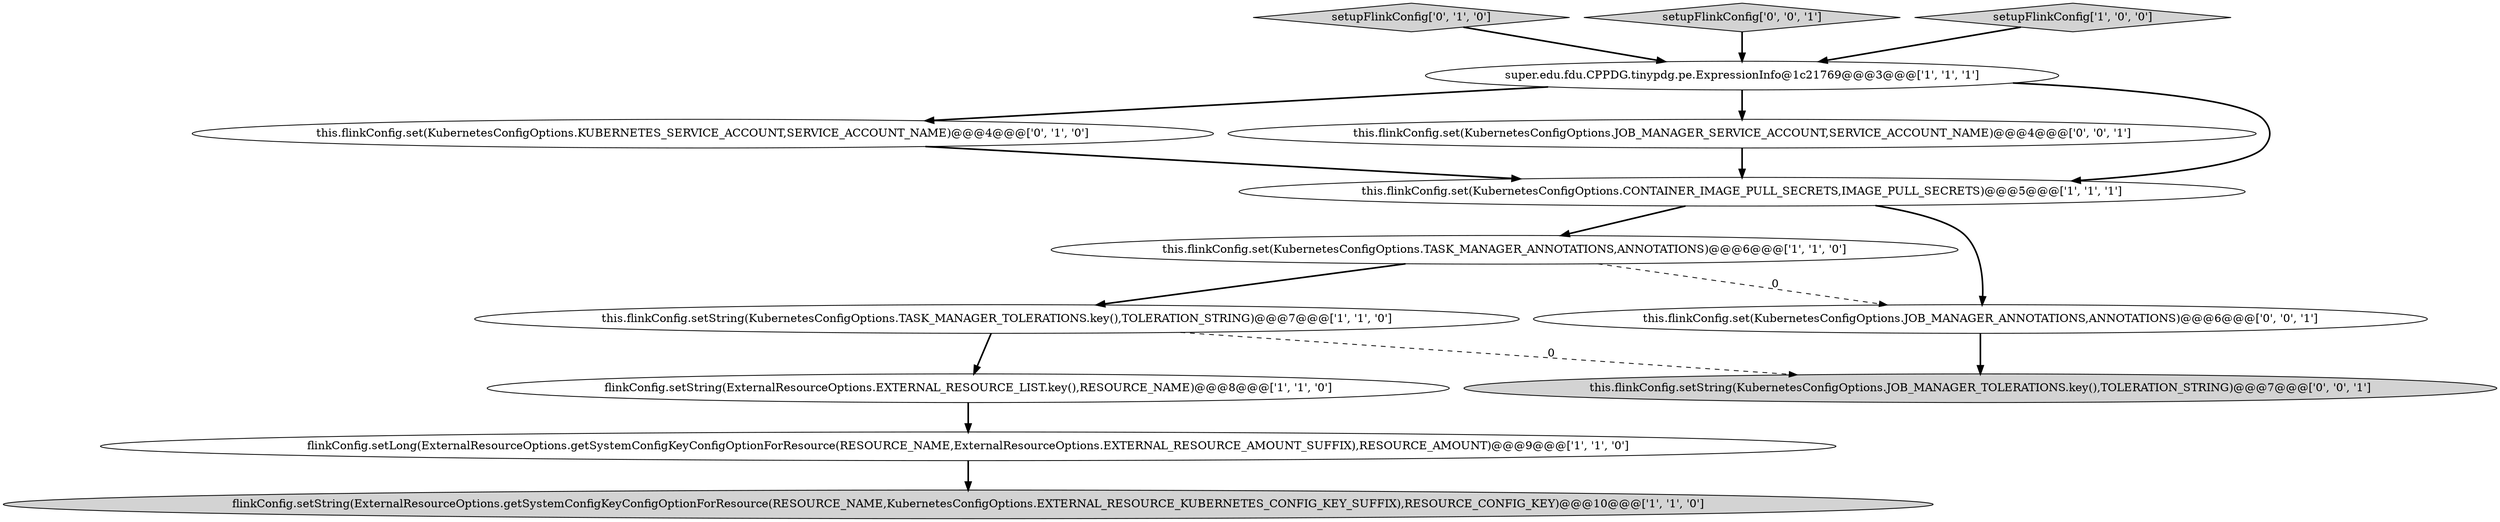 digraph {
7 [style = filled, label = "flinkConfig.setString(ExternalResourceOptions.getSystemConfigKeyConfigOptionForResource(RESOURCE_NAME,KubernetesConfigOptions.EXTERNAL_RESOURCE_KUBERNETES_CONFIG_KEY_SUFFIX),RESOURCE_CONFIG_KEY)@@@10@@@['1', '1', '0']", fillcolor = lightgray, shape = ellipse image = "AAA0AAABBB1BBB"];
9 [style = filled, label = "this.flinkConfig.set(KubernetesConfigOptions.KUBERNETES_SERVICE_ACCOUNT,SERVICE_ACCOUNT_NAME)@@@4@@@['0', '1', '0']", fillcolor = white, shape = ellipse image = "AAA1AAABBB2BBB"];
13 [style = filled, label = "this.flinkConfig.set(KubernetesConfigOptions.JOB_MANAGER_SERVICE_ACCOUNT,SERVICE_ACCOUNT_NAME)@@@4@@@['0', '0', '1']", fillcolor = white, shape = ellipse image = "AAA0AAABBB3BBB"];
5 [style = filled, label = "this.flinkConfig.set(KubernetesConfigOptions.CONTAINER_IMAGE_PULL_SECRETS,IMAGE_PULL_SECRETS)@@@5@@@['1', '1', '1']", fillcolor = white, shape = ellipse image = "AAA0AAABBB1BBB"];
2 [style = filled, label = "this.flinkConfig.set(KubernetesConfigOptions.TASK_MANAGER_ANNOTATIONS,ANNOTATIONS)@@@6@@@['1', '1', '0']", fillcolor = white, shape = ellipse image = "AAA0AAABBB1BBB"];
3 [style = filled, label = "flinkConfig.setLong(ExternalResourceOptions.getSystemConfigKeyConfigOptionForResource(RESOURCE_NAME,ExternalResourceOptions.EXTERNAL_RESOURCE_AMOUNT_SUFFIX),RESOURCE_AMOUNT)@@@9@@@['1', '1', '0']", fillcolor = white, shape = ellipse image = "AAA0AAABBB1BBB"];
8 [style = filled, label = "setupFlinkConfig['0', '1', '0']", fillcolor = lightgray, shape = diamond image = "AAA0AAABBB2BBB"];
10 [style = filled, label = "setupFlinkConfig['0', '0', '1']", fillcolor = lightgray, shape = diamond image = "AAA0AAABBB3BBB"];
11 [style = filled, label = "this.flinkConfig.set(KubernetesConfigOptions.JOB_MANAGER_ANNOTATIONS,ANNOTATIONS)@@@6@@@['0', '0', '1']", fillcolor = white, shape = ellipse image = "AAA0AAABBB3BBB"];
0 [style = filled, label = "this.flinkConfig.setString(KubernetesConfigOptions.TASK_MANAGER_TOLERATIONS.key(),TOLERATION_STRING)@@@7@@@['1', '1', '0']", fillcolor = white, shape = ellipse image = "AAA0AAABBB1BBB"];
12 [style = filled, label = "this.flinkConfig.setString(KubernetesConfigOptions.JOB_MANAGER_TOLERATIONS.key(),TOLERATION_STRING)@@@7@@@['0', '0', '1']", fillcolor = lightgray, shape = ellipse image = "AAA0AAABBB3BBB"];
6 [style = filled, label = "flinkConfig.setString(ExternalResourceOptions.EXTERNAL_RESOURCE_LIST.key(),RESOURCE_NAME)@@@8@@@['1', '1', '0']", fillcolor = white, shape = ellipse image = "AAA0AAABBB1BBB"];
4 [style = filled, label = "super.edu.fdu.CPPDG.tinypdg.pe.ExpressionInfo@1c21769@@@3@@@['1', '1', '1']", fillcolor = white, shape = ellipse image = "AAA0AAABBB1BBB"];
1 [style = filled, label = "setupFlinkConfig['1', '0', '0']", fillcolor = lightgray, shape = diamond image = "AAA0AAABBB1BBB"];
5->2 [style = bold, label=""];
4->5 [style = bold, label=""];
0->6 [style = bold, label=""];
4->13 [style = bold, label=""];
2->0 [style = bold, label=""];
2->11 [style = dashed, label="0"];
5->11 [style = bold, label=""];
11->12 [style = bold, label=""];
10->4 [style = bold, label=""];
4->9 [style = bold, label=""];
9->5 [style = bold, label=""];
3->7 [style = bold, label=""];
6->3 [style = bold, label=""];
8->4 [style = bold, label=""];
13->5 [style = bold, label=""];
1->4 [style = bold, label=""];
0->12 [style = dashed, label="0"];
}
